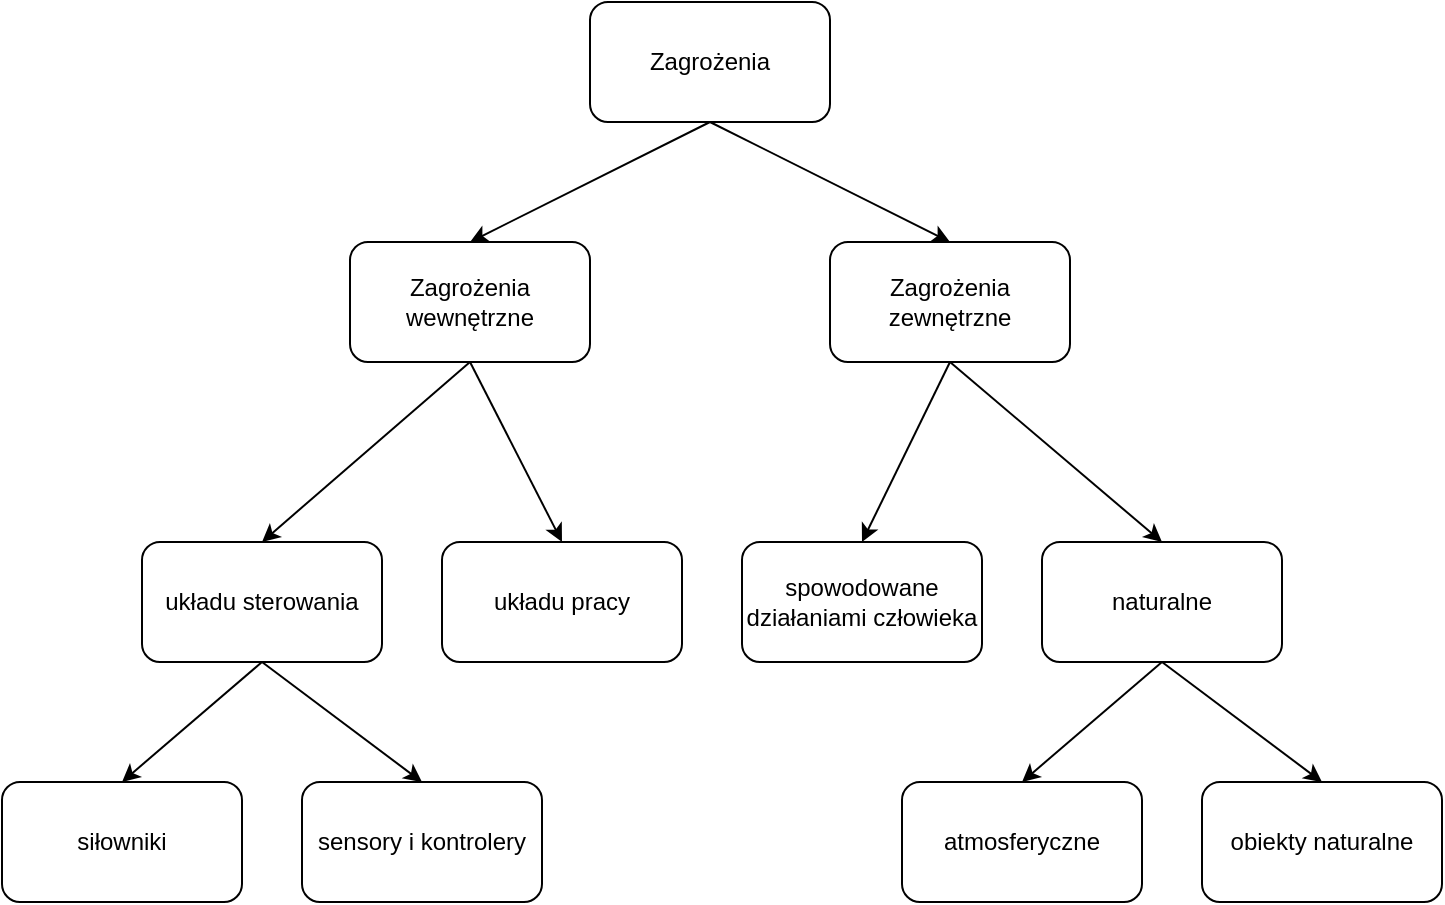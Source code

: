 <mxfile version="20.6.0" type="device"><diagram id="9Afs-A6O6oylfY2Kmv-6" name="Strona-1"><mxGraphModel dx="1422" dy="762" grid="1" gridSize="10" guides="1" tooltips="1" connect="1" arrows="1" fold="1" page="1" pageScale="1" pageWidth="827" pageHeight="1169" math="0" shadow="0"><root><mxCell id="0"/><mxCell id="1" parent="0"/><mxCell id="ENRsZLx0JsMr2n9wN6un-6" value="Zagrożenia" style="rounded=1;whiteSpace=wrap;html=1;" parent="1" vertex="1"><mxGeometry x="354" y="110" width="120" height="60" as="geometry"/></mxCell><mxCell id="ENRsZLx0JsMr2n9wN6un-9" value="Zagrożenia wewnętrzne" style="rounded=1;whiteSpace=wrap;html=1;" parent="1" vertex="1"><mxGeometry x="234" y="230" width="120" height="60" as="geometry"/></mxCell><mxCell id="ENRsZLx0JsMr2n9wN6un-11" value="" style="endArrow=classic;html=1;rounded=0;exitX=0.5;exitY=1;exitDx=0;exitDy=0;entryX=0.5;entryY=0;entryDx=0;entryDy=0;" parent="1" source="ENRsZLx0JsMr2n9wN6un-6" target="ENRsZLx0JsMr2n9wN6un-9" edge="1"><mxGeometry width="50" height="50" relative="1" as="geometry"><mxPoint x="414" y="350" as="sourcePoint"/><mxPoint x="464" y="300" as="targetPoint"/></mxGeometry></mxCell><mxCell id="ENRsZLx0JsMr2n9wN6un-12" value="Zagrożenia zewnętrzne" style="rounded=1;whiteSpace=wrap;html=1;" parent="1" vertex="1"><mxGeometry x="474" y="230" width="120" height="60" as="geometry"/></mxCell><mxCell id="ENRsZLx0JsMr2n9wN6un-13" value="" style="endArrow=classic;html=1;rounded=0;exitX=0.5;exitY=1;exitDx=0;exitDy=0;entryX=0.5;entryY=0;entryDx=0;entryDy=0;" parent="1" source="ENRsZLx0JsMr2n9wN6un-6" target="ENRsZLx0JsMr2n9wN6un-12" edge="1"><mxGeometry width="50" height="50" relative="1" as="geometry"><mxPoint x="394" y="420" as="sourcePoint"/><mxPoint x="444" y="370" as="targetPoint"/></mxGeometry></mxCell><mxCell id="ENRsZLx0JsMr2n9wN6un-14" value="układu sterowania" style="rounded=1;whiteSpace=wrap;html=1;" parent="1" vertex="1"><mxGeometry x="130" y="380" width="120" height="60" as="geometry"/></mxCell><mxCell id="ENRsZLx0JsMr2n9wN6un-15" value="układu pracy" style="rounded=1;whiteSpace=wrap;html=1;" parent="1" vertex="1"><mxGeometry x="280" y="380" width="120" height="60" as="geometry"/></mxCell><mxCell id="ENRsZLx0JsMr2n9wN6un-17" value="spowodowane działaniami człowieka" style="rounded=1;whiteSpace=wrap;html=1;" parent="1" vertex="1"><mxGeometry x="430" y="380" width="120" height="60" as="geometry"/></mxCell><mxCell id="ENRsZLx0JsMr2n9wN6un-18" value="naturalne" style="rounded=1;whiteSpace=wrap;html=1;" parent="1" vertex="1"><mxGeometry x="580" y="380" width="120" height="60" as="geometry"/></mxCell><mxCell id="ENRsZLx0JsMr2n9wN6un-19" value="" style="endArrow=classic;html=1;rounded=0;exitX=0.5;exitY=1;exitDx=0;exitDy=0;entryX=0.5;entryY=0;entryDx=0;entryDy=0;" parent="1" source="ENRsZLx0JsMr2n9wN6un-9" target="ENRsZLx0JsMr2n9wN6un-14" edge="1"><mxGeometry width="50" height="50" relative="1" as="geometry"><mxPoint x="110" y="220" as="sourcePoint"/><mxPoint x="160" y="170" as="targetPoint"/></mxGeometry></mxCell><mxCell id="ENRsZLx0JsMr2n9wN6un-20" value="" style="endArrow=classic;html=1;rounded=0;exitX=0.5;exitY=1;exitDx=0;exitDy=0;entryX=0.5;entryY=0;entryDx=0;entryDy=0;" parent="1" source="ENRsZLx0JsMr2n9wN6un-9" target="ENRsZLx0JsMr2n9wN6un-15" edge="1"><mxGeometry width="50" height="50" relative="1" as="geometry"><mxPoint x="100" y="250" as="sourcePoint"/><mxPoint x="150" y="200" as="targetPoint"/></mxGeometry></mxCell><mxCell id="ENRsZLx0JsMr2n9wN6un-23" value="" style="endArrow=classic;html=1;rounded=0;exitX=0.5;exitY=1;exitDx=0;exitDy=0;entryX=0.5;entryY=0;entryDx=0;entryDy=0;" parent="1" source="ENRsZLx0JsMr2n9wN6un-12" target="ENRsZLx0JsMr2n9wN6un-17" edge="1"><mxGeometry width="50" height="50" relative="1" as="geometry"><mxPoint x="310" y="330" as="sourcePoint"/><mxPoint x="360" y="280" as="targetPoint"/></mxGeometry></mxCell><mxCell id="ENRsZLx0JsMr2n9wN6un-24" value="" style="endArrow=classic;html=1;rounded=0;exitX=0.5;exitY=1;exitDx=0;exitDy=0;entryX=0.5;entryY=0;entryDx=0;entryDy=0;" parent="1" source="ENRsZLx0JsMr2n9wN6un-12" target="ENRsZLx0JsMr2n9wN6un-18" edge="1"><mxGeometry width="50" height="50" relative="1" as="geometry"><mxPoint x="310" y="330" as="sourcePoint"/><mxPoint x="360" y="280" as="targetPoint"/></mxGeometry></mxCell><mxCell id="ENRsZLx0JsMr2n9wN6un-25" value="siłowniki" style="rounded=1;whiteSpace=wrap;html=1;" parent="1" vertex="1"><mxGeometry x="60" y="500" width="120" height="60" as="geometry"/></mxCell><mxCell id="ENRsZLx0JsMr2n9wN6un-26" value="sensory i kontrolery" style="rounded=1;whiteSpace=wrap;html=1;" parent="1" vertex="1"><mxGeometry x="210" y="500" width="120" height="60" as="geometry"/></mxCell><mxCell id="ENRsZLx0JsMr2n9wN6un-27" value="atmosferyczne" style="rounded=1;whiteSpace=wrap;html=1;" parent="1" vertex="1"><mxGeometry x="510" y="500" width="120" height="60" as="geometry"/></mxCell><mxCell id="ENRsZLx0JsMr2n9wN6un-28" value="obiekty naturalne" style="rounded=1;whiteSpace=wrap;html=1;" parent="1" vertex="1"><mxGeometry x="660" y="500" width="120" height="60" as="geometry"/></mxCell><mxCell id="ENRsZLx0JsMr2n9wN6un-31" value="" style="endArrow=classic;html=1;rounded=0;entryX=0.5;entryY=0;entryDx=0;entryDy=0;exitX=0.5;exitY=1;exitDx=0;exitDy=0;" parent="1" source="ENRsZLx0JsMr2n9wN6un-14" target="ENRsZLx0JsMr2n9wN6un-25" edge="1"><mxGeometry width="50" height="50" relative="1" as="geometry"><mxPoint x="190" y="470" as="sourcePoint"/><mxPoint x="90" y="500" as="targetPoint"/></mxGeometry></mxCell><mxCell id="ENRsZLx0JsMr2n9wN6un-32" value="" style="endArrow=classic;html=1;rounded=0;entryX=0.5;entryY=0;entryDx=0;entryDy=0;exitX=0.5;exitY=1;exitDx=0;exitDy=0;" parent="1" source="ENRsZLx0JsMr2n9wN6un-14" target="ENRsZLx0JsMr2n9wN6un-26" edge="1"><mxGeometry width="50" height="50" relative="1" as="geometry"><mxPoint x="190" y="450" as="sourcePoint"/><mxPoint x="140" y="510" as="targetPoint"/></mxGeometry></mxCell><mxCell id="ENRsZLx0JsMr2n9wN6un-33" value="" style="endArrow=classic;html=1;rounded=0;entryX=0.5;entryY=0;entryDx=0;entryDy=0;exitX=0.5;exitY=1;exitDx=0;exitDy=0;" parent="1" edge="1"><mxGeometry width="50" height="50" relative="1" as="geometry"><mxPoint x="640" y="440" as="sourcePoint"/><mxPoint x="720" y="500" as="targetPoint"/></mxGeometry></mxCell><mxCell id="ENRsZLx0JsMr2n9wN6un-34" value="" style="endArrow=classic;html=1;rounded=0;entryX=0.5;entryY=0;entryDx=0;entryDy=0;exitX=0.5;exitY=1;exitDx=0;exitDy=0;" parent="1" edge="1"><mxGeometry width="50" height="50" relative="1" as="geometry"><mxPoint x="640" y="440" as="sourcePoint"/><mxPoint x="570" y="500" as="targetPoint"/></mxGeometry></mxCell></root></mxGraphModel></diagram></mxfile>